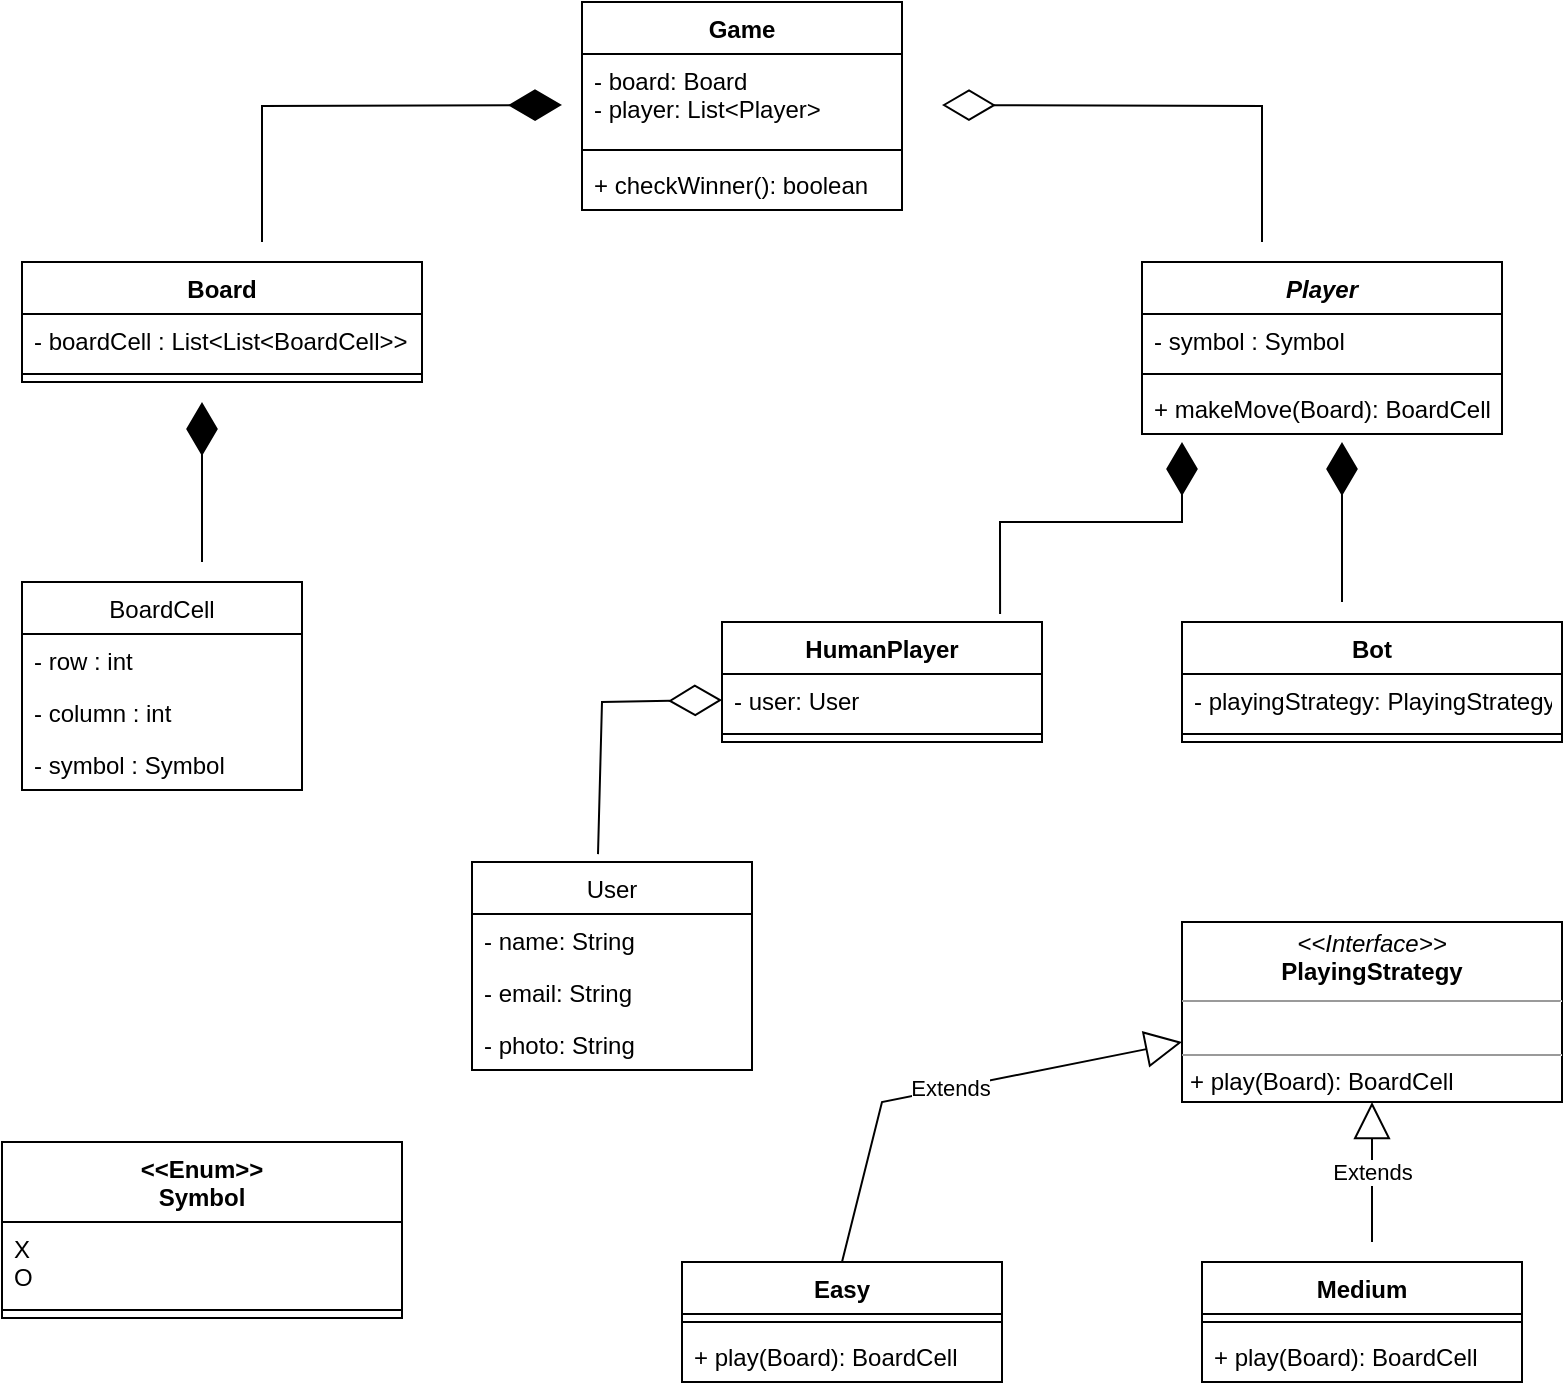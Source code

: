 <mxfile version="17.4.6"><diagram id="SCftmR3-rY7K5iPopJ2z" name="Page-1"><mxGraphModel dx="836" dy="488" grid="1" gridSize="10" guides="1" tooltips="1" connect="1" arrows="1" fold="1" page="1" pageScale="1" pageWidth="850" pageHeight="1100" math="0" shadow="0"><root><mxCell id="0"/><mxCell id="1" parent="0"/><mxCell id="h1gUffeoazwYBbS3w5sk-1" value="Game" style="swimlane;fontStyle=1;align=center;verticalAlign=top;childLayout=stackLayout;horizontal=1;startSize=26;horizontalStack=0;resizeParent=1;resizeParentMax=0;resizeLast=0;collapsible=1;marginBottom=0;" vertex="1" parent="1"><mxGeometry x="340" y="190" width="160" height="104" as="geometry"/></mxCell><mxCell id="h1gUffeoazwYBbS3w5sk-2" value="- board: Board&#10;- player: List&lt;Player&gt;" style="text;strokeColor=none;fillColor=none;align=left;verticalAlign=top;spacingLeft=4;spacingRight=4;overflow=hidden;rotatable=0;points=[[0,0.5],[1,0.5]];portConstraint=eastwest;" vertex="1" parent="h1gUffeoazwYBbS3w5sk-1"><mxGeometry y="26" width="160" height="44" as="geometry"/></mxCell><mxCell id="h1gUffeoazwYBbS3w5sk-3" value="" style="line;strokeWidth=1;fillColor=none;align=left;verticalAlign=middle;spacingTop=-1;spacingLeft=3;spacingRight=3;rotatable=0;labelPosition=right;points=[];portConstraint=eastwest;" vertex="1" parent="h1gUffeoazwYBbS3w5sk-1"><mxGeometry y="70" width="160" height="8" as="geometry"/></mxCell><mxCell id="h1gUffeoazwYBbS3w5sk-4" value="+ checkWinner(): boolean" style="text;strokeColor=none;fillColor=none;align=left;verticalAlign=top;spacingLeft=4;spacingRight=4;overflow=hidden;rotatable=0;points=[[0,0.5],[1,0.5]];portConstraint=eastwest;" vertex="1" parent="h1gUffeoazwYBbS3w5sk-1"><mxGeometry y="78" width="160" height="26" as="geometry"/></mxCell><mxCell id="h1gUffeoazwYBbS3w5sk-5" value="Board" style="swimlane;fontStyle=1;align=center;verticalAlign=top;childLayout=stackLayout;horizontal=1;startSize=26;horizontalStack=0;resizeParent=1;resizeParentMax=0;resizeLast=0;collapsible=1;marginBottom=0;" vertex="1" parent="1"><mxGeometry x="60" y="320" width="200" height="60" as="geometry"/></mxCell><mxCell id="h1gUffeoazwYBbS3w5sk-6" value="- boardCell : List&lt;List&lt;BoardCell&gt;&gt;" style="text;strokeColor=none;fillColor=none;align=left;verticalAlign=top;spacingLeft=4;spacingRight=4;overflow=hidden;rotatable=0;points=[[0,0.5],[1,0.5]];portConstraint=eastwest;" vertex="1" parent="h1gUffeoazwYBbS3w5sk-5"><mxGeometry y="26" width="200" height="26" as="geometry"/></mxCell><mxCell id="h1gUffeoazwYBbS3w5sk-7" value="" style="line;strokeWidth=1;fillColor=none;align=left;verticalAlign=middle;spacingTop=-1;spacingLeft=3;spacingRight=3;rotatable=0;labelPosition=right;points=[];portConstraint=eastwest;" vertex="1" parent="h1gUffeoazwYBbS3w5sk-5"><mxGeometry y="52" width="200" height="8" as="geometry"/></mxCell><mxCell id="h1gUffeoazwYBbS3w5sk-9" value="Player" style="swimlane;fontStyle=3;align=center;verticalAlign=top;childLayout=stackLayout;horizontal=1;startSize=26;horizontalStack=0;resizeParent=1;resizeParentMax=0;resizeLast=0;collapsible=1;marginBottom=0;" vertex="1" parent="1"><mxGeometry x="620" y="320" width="180" height="86" as="geometry"/></mxCell><mxCell id="h1gUffeoazwYBbS3w5sk-10" value="- symbol : Symbol" style="text;strokeColor=none;fillColor=none;align=left;verticalAlign=top;spacingLeft=4;spacingRight=4;overflow=hidden;rotatable=0;points=[[0,0.5],[1,0.5]];portConstraint=eastwest;" vertex="1" parent="h1gUffeoazwYBbS3w5sk-9"><mxGeometry y="26" width="180" height="26" as="geometry"/></mxCell><mxCell id="h1gUffeoazwYBbS3w5sk-11" value="" style="line;strokeWidth=1;fillColor=none;align=left;verticalAlign=middle;spacingTop=-1;spacingLeft=3;spacingRight=3;rotatable=0;labelPosition=right;points=[];portConstraint=eastwest;" vertex="1" parent="h1gUffeoazwYBbS3w5sk-9"><mxGeometry y="52" width="180" height="8" as="geometry"/></mxCell><mxCell id="h1gUffeoazwYBbS3w5sk-12" value="+ makeMove(Board): BoardCell" style="text;strokeColor=none;fillColor=none;align=left;verticalAlign=top;spacingLeft=4;spacingRight=4;overflow=hidden;rotatable=0;points=[[0,0.5],[1,0.5]];portConstraint=eastwest;" vertex="1" parent="h1gUffeoazwYBbS3w5sk-9"><mxGeometry y="60" width="180" height="26" as="geometry"/></mxCell><mxCell id="h1gUffeoazwYBbS3w5sk-13" value="" style="endArrow=diamondThin;endFill=0;endSize=24;html=1;rounded=0;" edge="1" parent="1"><mxGeometry width="160" relative="1" as="geometry"><mxPoint x="680" y="310" as="sourcePoint"/><mxPoint x="520" y="241.5" as="targetPoint"/><Array as="points"><mxPoint x="680" y="242"/></Array></mxGeometry></mxCell><mxCell id="h1gUffeoazwYBbS3w5sk-14" value="" style="endArrow=diamondThin;endFill=1;endSize=24;html=1;rounded=0;" edge="1" parent="1"><mxGeometry width="160" relative="1" as="geometry"><mxPoint x="180" y="310" as="sourcePoint"/><mxPoint x="330" y="241.5" as="targetPoint"/><Array as="points"><mxPoint x="180" y="242"/></Array></mxGeometry></mxCell><mxCell id="h1gUffeoazwYBbS3w5sk-15" value="BoardCell" style="swimlane;fontStyle=0;childLayout=stackLayout;horizontal=1;startSize=26;fillColor=none;horizontalStack=0;resizeParent=1;resizeParentMax=0;resizeLast=0;collapsible=1;marginBottom=0;" vertex="1" parent="1"><mxGeometry x="60" y="480" width="140" height="104" as="geometry"/></mxCell><mxCell id="h1gUffeoazwYBbS3w5sk-16" value="- row : int" style="text;strokeColor=none;fillColor=none;align=left;verticalAlign=top;spacingLeft=4;spacingRight=4;overflow=hidden;rotatable=0;points=[[0,0.5],[1,0.5]];portConstraint=eastwest;" vertex="1" parent="h1gUffeoazwYBbS3w5sk-15"><mxGeometry y="26" width="140" height="26" as="geometry"/></mxCell><mxCell id="h1gUffeoazwYBbS3w5sk-17" value="- column : int" style="text;strokeColor=none;fillColor=none;align=left;verticalAlign=top;spacingLeft=4;spacingRight=4;overflow=hidden;rotatable=0;points=[[0,0.5],[1,0.5]];portConstraint=eastwest;" vertex="1" parent="h1gUffeoazwYBbS3w5sk-15"><mxGeometry y="52" width="140" height="26" as="geometry"/></mxCell><mxCell id="h1gUffeoazwYBbS3w5sk-18" value="- symbol : Symbol" style="text;strokeColor=none;fillColor=none;align=left;verticalAlign=top;spacingLeft=4;spacingRight=4;overflow=hidden;rotatable=0;points=[[0,0.5],[1,0.5]];portConstraint=eastwest;" vertex="1" parent="h1gUffeoazwYBbS3w5sk-15"><mxGeometry y="78" width="140" height="26" as="geometry"/></mxCell><mxCell id="h1gUffeoazwYBbS3w5sk-19" value="" style="endArrow=diamondThin;endFill=1;endSize=24;html=1;rounded=0;" edge="1" parent="1"><mxGeometry width="160" relative="1" as="geometry"><mxPoint x="150" y="470" as="sourcePoint"/><mxPoint x="150" y="390" as="targetPoint"/></mxGeometry></mxCell><mxCell id="h1gUffeoazwYBbS3w5sk-20" value="Bot" style="swimlane;fontStyle=1;align=center;verticalAlign=top;childLayout=stackLayout;horizontal=1;startSize=26;horizontalStack=0;resizeParent=1;resizeParentMax=0;resizeLast=0;collapsible=1;marginBottom=0;" vertex="1" parent="1"><mxGeometry x="640" y="500" width="190" height="60" as="geometry"/></mxCell><mxCell id="h1gUffeoazwYBbS3w5sk-21" value="- playingStrategy: PlayingStrategy" style="text;strokeColor=none;fillColor=none;align=left;verticalAlign=top;spacingLeft=4;spacingRight=4;overflow=hidden;rotatable=0;points=[[0,0.5],[1,0.5]];portConstraint=eastwest;" vertex="1" parent="h1gUffeoazwYBbS3w5sk-20"><mxGeometry y="26" width="190" height="26" as="geometry"/></mxCell><mxCell id="h1gUffeoazwYBbS3w5sk-22" value="" style="line;strokeWidth=1;fillColor=none;align=left;verticalAlign=middle;spacingTop=-1;spacingLeft=3;spacingRight=3;rotatable=0;labelPosition=right;points=[];portConstraint=eastwest;" vertex="1" parent="h1gUffeoazwYBbS3w5sk-20"><mxGeometry y="52" width="190" height="8" as="geometry"/></mxCell><mxCell id="h1gUffeoazwYBbS3w5sk-24" value="HumanPlayer" style="swimlane;fontStyle=1;align=center;verticalAlign=top;childLayout=stackLayout;horizontal=1;startSize=26;horizontalStack=0;resizeParent=1;resizeParentMax=0;resizeLast=0;collapsible=1;marginBottom=0;" vertex="1" parent="1"><mxGeometry x="410" y="500" width="160" height="60" as="geometry"/></mxCell><mxCell id="h1gUffeoazwYBbS3w5sk-25" value="- user: User" style="text;strokeColor=none;fillColor=none;align=left;verticalAlign=top;spacingLeft=4;spacingRight=4;overflow=hidden;rotatable=0;points=[[0,0.5],[1,0.5]];portConstraint=eastwest;" vertex="1" parent="h1gUffeoazwYBbS3w5sk-24"><mxGeometry y="26" width="160" height="26" as="geometry"/></mxCell><mxCell id="h1gUffeoazwYBbS3w5sk-26" value="" style="line;strokeWidth=1;fillColor=none;align=left;verticalAlign=middle;spacingTop=-1;spacingLeft=3;spacingRight=3;rotatable=0;labelPosition=right;points=[];portConstraint=eastwest;" vertex="1" parent="h1gUffeoazwYBbS3w5sk-24"><mxGeometry y="52" width="160" height="8" as="geometry"/></mxCell><mxCell id="h1gUffeoazwYBbS3w5sk-28" value="" style="endArrow=diamondThin;endFill=1;endSize=24;html=1;rounded=0;exitX=0.869;exitY=-0.067;exitDx=0;exitDy=0;exitPerimeter=0;" edge="1" parent="1" source="h1gUffeoazwYBbS3w5sk-24"><mxGeometry width="160" relative="1" as="geometry"><mxPoint x="510" y="450" as="sourcePoint"/><mxPoint x="640" y="410" as="targetPoint"/><Array as="points"><mxPoint x="549" y="450"/><mxPoint x="640" y="450"/></Array></mxGeometry></mxCell><mxCell id="h1gUffeoazwYBbS3w5sk-30" value="" style="endArrow=diamondThin;endFill=1;endSize=24;html=1;rounded=0;" edge="1" parent="1"><mxGeometry width="160" relative="1" as="geometry"><mxPoint x="720" y="490" as="sourcePoint"/><mxPoint x="720" y="410" as="targetPoint"/></mxGeometry></mxCell><mxCell id="h1gUffeoazwYBbS3w5sk-35" value="User" style="swimlane;fontStyle=0;childLayout=stackLayout;horizontal=1;startSize=26;fillColor=none;horizontalStack=0;resizeParent=1;resizeParentMax=0;resizeLast=0;collapsible=1;marginBottom=0;" vertex="1" parent="1"><mxGeometry x="285" y="620" width="140" height="104" as="geometry"/></mxCell><mxCell id="h1gUffeoazwYBbS3w5sk-36" value="- name: String" style="text;strokeColor=none;fillColor=none;align=left;verticalAlign=top;spacingLeft=4;spacingRight=4;overflow=hidden;rotatable=0;points=[[0,0.5],[1,0.5]];portConstraint=eastwest;" vertex="1" parent="h1gUffeoazwYBbS3w5sk-35"><mxGeometry y="26" width="140" height="26" as="geometry"/></mxCell><mxCell id="h1gUffeoazwYBbS3w5sk-37" value="- email: String" style="text;strokeColor=none;fillColor=none;align=left;verticalAlign=top;spacingLeft=4;spacingRight=4;overflow=hidden;rotatable=0;points=[[0,0.5],[1,0.5]];portConstraint=eastwest;" vertex="1" parent="h1gUffeoazwYBbS3w5sk-35"><mxGeometry y="52" width="140" height="26" as="geometry"/></mxCell><mxCell id="h1gUffeoazwYBbS3w5sk-38" value="- photo: String" style="text;strokeColor=none;fillColor=none;align=left;verticalAlign=top;spacingLeft=4;spacingRight=4;overflow=hidden;rotatable=0;points=[[0,0.5],[1,0.5]];portConstraint=eastwest;" vertex="1" parent="h1gUffeoazwYBbS3w5sk-35"><mxGeometry y="78" width="140" height="26" as="geometry"/></mxCell><mxCell id="h1gUffeoazwYBbS3w5sk-39" value="" style="endArrow=diamondThin;endFill=0;endSize=24;html=1;rounded=0;exitX=0.45;exitY=-0.038;exitDx=0;exitDy=0;exitPerimeter=0;entryX=0;entryY=0.5;entryDx=0;entryDy=0;" edge="1" parent="1" source="h1gUffeoazwYBbS3w5sk-35" target="h1gUffeoazwYBbS3w5sk-25"><mxGeometry width="160" relative="1" as="geometry"><mxPoint x="330" y="600" as="sourcePoint"/><mxPoint x="440" y="570" as="targetPoint"/><Array as="points"><mxPoint x="350" y="540"/></Array></mxGeometry></mxCell><mxCell id="h1gUffeoazwYBbS3w5sk-41" value="&lt;p style=&quot;margin: 0px ; margin-top: 4px ; text-align: center&quot;&gt;&lt;i&gt;&amp;lt;&amp;lt;Interface&amp;gt;&amp;gt;&lt;/i&gt;&lt;br&gt;&lt;b&gt;PlayingStrategy&lt;/b&gt;&lt;/p&gt;&lt;hr size=&quot;1&quot;&gt;&lt;p style=&quot;margin: 0px ; margin-left: 4px&quot;&gt;&lt;br&gt;&lt;/p&gt;&lt;hr size=&quot;1&quot;&gt;&lt;p style=&quot;margin: 0px ; margin-left: 4px&quot;&gt;+ play(Board): BoardCell&lt;br&gt;&lt;br&gt;&lt;/p&gt;" style="verticalAlign=top;align=left;overflow=fill;fontSize=12;fontFamily=Helvetica;html=1;" vertex="1" parent="1"><mxGeometry x="640" y="650" width="190" height="90" as="geometry"/></mxCell><mxCell id="h1gUffeoazwYBbS3w5sk-45" value="Easy" style="swimlane;fontStyle=1;align=center;verticalAlign=top;childLayout=stackLayout;horizontal=1;startSize=26;horizontalStack=0;resizeParent=1;resizeParentMax=0;resizeLast=0;collapsible=1;marginBottom=0;" vertex="1" parent="1"><mxGeometry x="390" y="820" width="160" height="60" as="geometry"/></mxCell><mxCell id="h1gUffeoazwYBbS3w5sk-47" value="" style="line;strokeWidth=1;fillColor=none;align=left;verticalAlign=middle;spacingTop=-1;spacingLeft=3;spacingRight=3;rotatable=0;labelPosition=right;points=[];portConstraint=eastwest;" vertex="1" parent="h1gUffeoazwYBbS3w5sk-45"><mxGeometry y="26" width="160" height="8" as="geometry"/></mxCell><mxCell id="h1gUffeoazwYBbS3w5sk-48" value="+ play(Board): BoardCell" style="text;strokeColor=none;fillColor=none;align=left;verticalAlign=top;spacingLeft=4;spacingRight=4;overflow=hidden;rotatable=0;points=[[0,0.5],[1,0.5]];portConstraint=eastwest;" vertex="1" parent="h1gUffeoazwYBbS3w5sk-45"><mxGeometry y="34" width="160" height="26" as="geometry"/></mxCell><mxCell id="h1gUffeoazwYBbS3w5sk-49" value="Medium" style="swimlane;fontStyle=1;align=center;verticalAlign=top;childLayout=stackLayout;horizontal=1;startSize=26;horizontalStack=0;resizeParent=1;resizeParentMax=0;resizeLast=0;collapsible=1;marginBottom=0;" vertex="1" parent="1"><mxGeometry x="650" y="820" width="160" height="60" as="geometry"/></mxCell><mxCell id="h1gUffeoazwYBbS3w5sk-51" value="" style="line;strokeWidth=1;fillColor=none;align=left;verticalAlign=middle;spacingTop=-1;spacingLeft=3;spacingRight=3;rotatable=0;labelPosition=right;points=[];portConstraint=eastwest;" vertex="1" parent="h1gUffeoazwYBbS3w5sk-49"><mxGeometry y="26" width="160" height="8" as="geometry"/></mxCell><mxCell id="h1gUffeoazwYBbS3w5sk-52" value="+ play(Board): BoardCell" style="text;strokeColor=none;fillColor=none;align=left;verticalAlign=top;spacingLeft=4;spacingRight=4;overflow=hidden;rotatable=0;points=[[0,0.5],[1,0.5]];portConstraint=eastwest;" vertex="1" parent="h1gUffeoazwYBbS3w5sk-49"><mxGeometry y="34" width="160" height="26" as="geometry"/></mxCell><mxCell id="h1gUffeoazwYBbS3w5sk-53" value="Extends" style="endArrow=block;endSize=16;endFill=0;html=1;rounded=0;exitX=0.5;exitY=0;exitDx=0;exitDy=0;" edge="1" parent="1" source="h1gUffeoazwYBbS3w5sk-45"><mxGeometry width="160" relative="1" as="geometry"><mxPoint x="480" y="710" as="sourcePoint"/><mxPoint x="640" y="710" as="targetPoint"/><Array as="points"><mxPoint x="490" y="740"/></Array></mxGeometry></mxCell><mxCell id="h1gUffeoazwYBbS3w5sk-56" value="Extends" style="endArrow=block;endSize=16;endFill=0;html=1;rounded=0;entryX=0.5;entryY=1;entryDx=0;entryDy=0;" edge="1" parent="1" target="h1gUffeoazwYBbS3w5sk-41"><mxGeometry width="160" relative="1" as="geometry"><mxPoint x="735" y="810" as="sourcePoint"/><mxPoint x="810" y="780" as="targetPoint"/></mxGeometry></mxCell><mxCell id="h1gUffeoazwYBbS3w5sk-59" value="&lt;&lt;Enum&gt;&gt;&#10;Symbol" style="swimlane;fontStyle=1;align=center;verticalAlign=top;childLayout=stackLayout;horizontal=1;startSize=40;horizontalStack=0;resizeParent=1;resizeParentMax=0;resizeLast=0;collapsible=1;marginBottom=0;" vertex="1" parent="1"><mxGeometry x="50" y="760" width="200" height="88" as="geometry"/></mxCell><mxCell id="h1gUffeoazwYBbS3w5sk-60" value="X&#10;O" style="text;strokeColor=none;fillColor=none;align=left;verticalAlign=top;spacingLeft=4;spacingRight=4;overflow=hidden;rotatable=0;points=[[0,0.5],[1,0.5]];portConstraint=eastwest;" vertex="1" parent="h1gUffeoazwYBbS3w5sk-59"><mxGeometry y="40" width="200" height="40" as="geometry"/></mxCell><mxCell id="h1gUffeoazwYBbS3w5sk-61" value="" style="line;strokeWidth=1;fillColor=none;align=left;verticalAlign=middle;spacingTop=-1;spacingLeft=3;spacingRight=3;rotatable=0;labelPosition=right;points=[];portConstraint=eastwest;" vertex="1" parent="h1gUffeoazwYBbS3w5sk-59"><mxGeometry y="80" width="200" height="8" as="geometry"/></mxCell></root></mxGraphModel></diagram></mxfile>